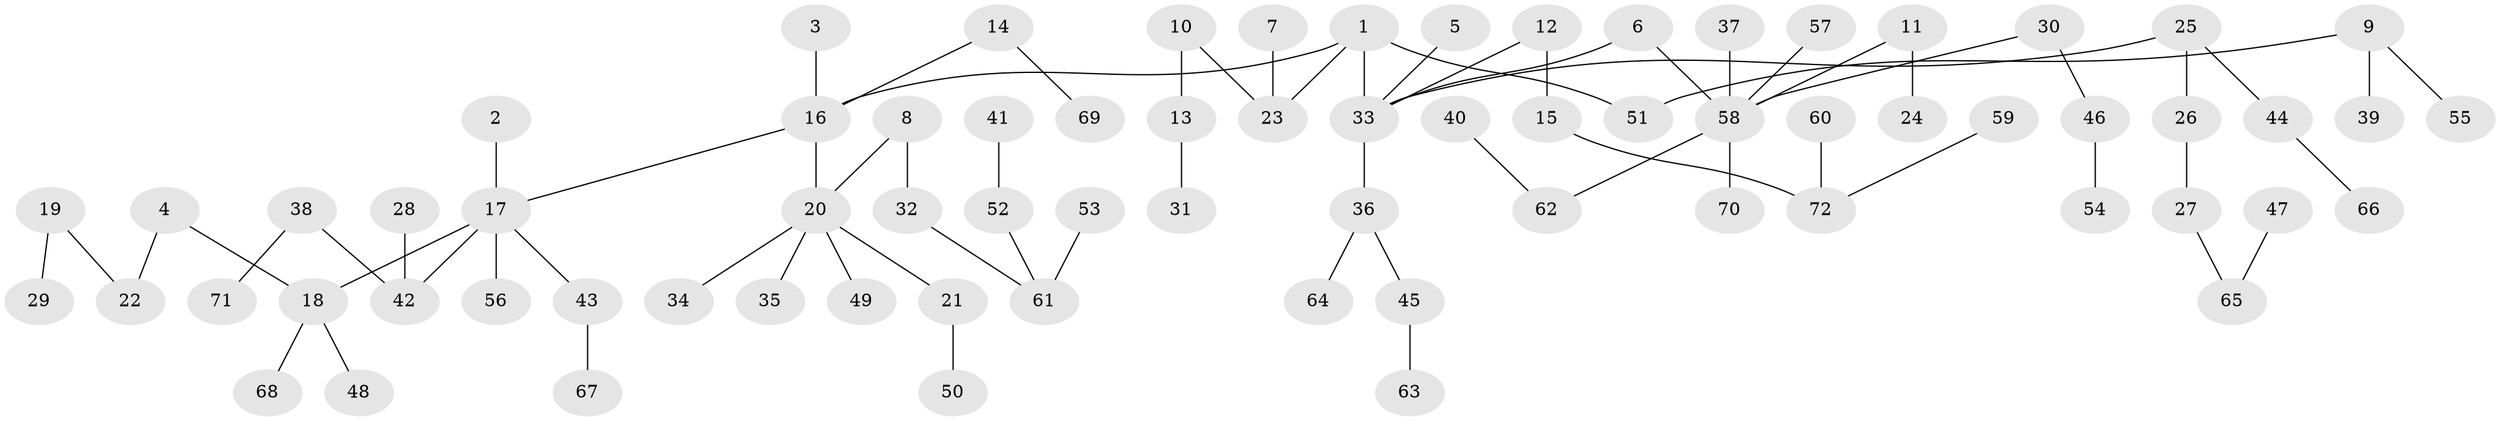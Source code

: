 // original degree distribution, {7: 0.027972027972027972, 6: 0.006993006993006993, 4: 0.055944055944055944, 5: 0.006993006993006993, 3: 0.11188811188811189, 2: 0.3076923076923077, 1: 0.4755244755244755, 9: 0.006993006993006993}
// Generated by graph-tools (version 1.1) at 2025/02/03/09/25 03:02:23]
// undirected, 72 vertices, 71 edges
graph export_dot {
graph [start="1"]
  node [color=gray90,style=filled];
  1;
  2;
  3;
  4;
  5;
  6;
  7;
  8;
  9;
  10;
  11;
  12;
  13;
  14;
  15;
  16;
  17;
  18;
  19;
  20;
  21;
  22;
  23;
  24;
  25;
  26;
  27;
  28;
  29;
  30;
  31;
  32;
  33;
  34;
  35;
  36;
  37;
  38;
  39;
  40;
  41;
  42;
  43;
  44;
  45;
  46;
  47;
  48;
  49;
  50;
  51;
  52;
  53;
  54;
  55;
  56;
  57;
  58;
  59;
  60;
  61;
  62;
  63;
  64;
  65;
  66;
  67;
  68;
  69;
  70;
  71;
  72;
  1 -- 16 [weight=1.0];
  1 -- 23 [weight=1.0];
  1 -- 33 [weight=1.0];
  1 -- 51 [weight=1.0];
  2 -- 17 [weight=1.0];
  3 -- 16 [weight=1.0];
  4 -- 18 [weight=1.0];
  4 -- 22 [weight=1.0];
  5 -- 33 [weight=1.0];
  6 -- 33 [weight=1.0];
  6 -- 58 [weight=1.0];
  7 -- 23 [weight=1.0];
  8 -- 20 [weight=1.0];
  8 -- 32 [weight=1.0];
  9 -- 39 [weight=1.0];
  9 -- 51 [weight=1.0];
  9 -- 55 [weight=1.0];
  10 -- 13 [weight=1.0];
  10 -- 23 [weight=1.0];
  11 -- 24 [weight=1.0];
  11 -- 58 [weight=1.0];
  12 -- 15 [weight=1.0];
  12 -- 33 [weight=1.0];
  13 -- 31 [weight=1.0];
  14 -- 16 [weight=1.0];
  14 -- 69 [weight=1.0];
  15 -- 72 [weight=1.0];
  16 -- 17 [weight=1.0];
  16 -- 20 [weight=1.0];
  17 -- 18 [weight=1.0];
  17 -- 42 [weight=1.0];
  17 -- 43 [weight=1.0];
  17 -- 56 [weight=1.0];
  18 -- 48 [weight=1.0];
  18 -- 68 [weight=1.0];
  19 -- 22 [weight=1.0];
  19 -- 29 [weight=1.0];
  20 -- 21 [weight=1.0];
  20 -- 34 [weight=1.0];
  20 -- 35 [weight=1.0];
  20 -- 49 [weight=1.0];
  21 -- 50 [weight=1.0];
  25 -- 26 [weight=1.0];
  25 -- 33 [weight=1.0];
  25 -- 44 [weight=1.0];
  26 -- 27 [weight=1.0];
  27 -- 65 [weight=1.0];
  28 -- 42 [weight=1.0];
  30 -- 46 [weight=1.0];
  30 -- 58 [weight=1.0];
  32 -- 61 [weight=1.0];
  33 -- 36 [weight=1.0];
  36 -- 45 [weight=1.0];
  36 -- 64 [weight=1.0];
  37 -- 58 [weight=1.0];
  38 -- 42 [weight=1.0];
  38 -- 71 [weight=1.0];
  40 -- 62 [weight=1.0];
  41 -- 52 [weight=1.0];
  43 -- 67 [weight=1.0];
  44 -- 66 [weight=1.0];
  45 -- 63 [weight=1.0];
  46 -- 54 [weight=1.0];
  47 -- 65 [weight=1.0];
  52 -- 61 [weight=1.0];
  53 -- 61 [weight=1.0];
  57 -- 58 [weight=1.0];
  58 -- 62 [weight=1.0];
  58 -- 70 [weight=1.0];
  59 -- 72 [weight=1.0];
  60 -- 72 [weight=1.0];
}
